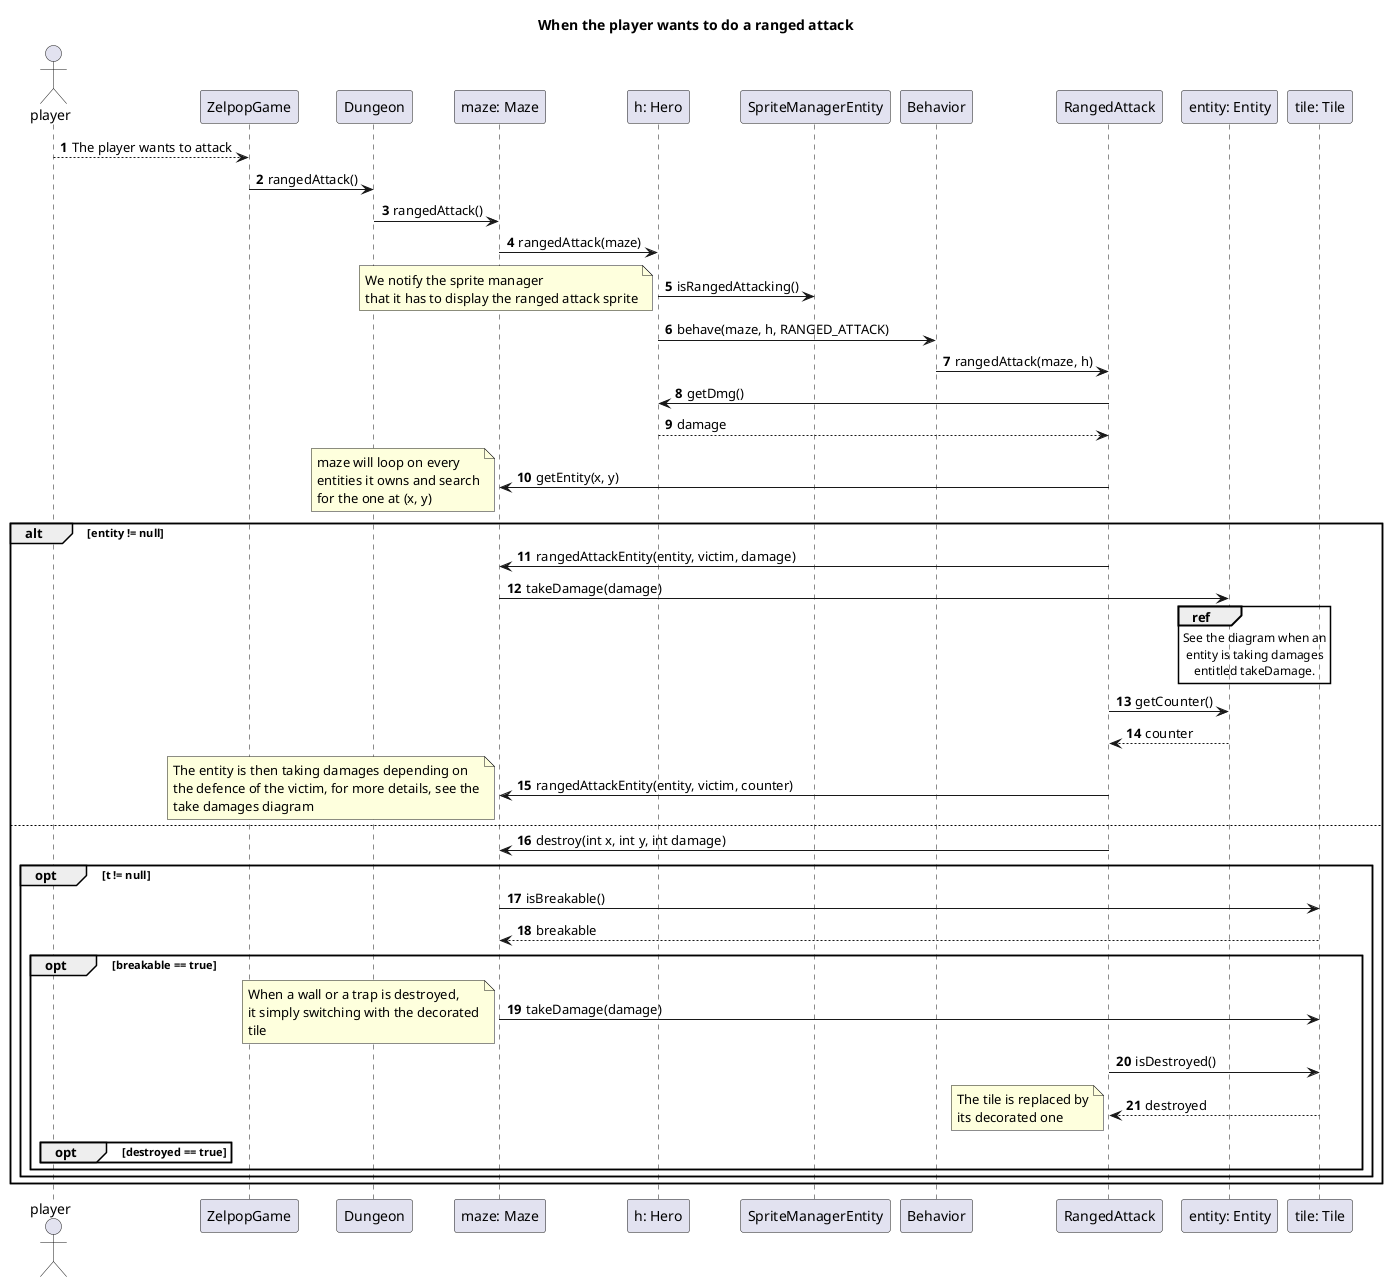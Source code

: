 @startuml

title When the player wants to do a ranged attack
autonumber

actor player

participant ZelpopGame as z
participant Dungeon as d
participant "maze: Maze" as m
participant "h: Hero" as h
participant "SpriteManagerEntity" as sme
participant Behavior as b
participant RangedAttack as as
participant "entity: Entity" as e
participant "tile: Tile" as t


player --> z: The player wants to attack

z -> d: rangedAttack()

d -> m: rangedAttack()

m -> h: rangedAttack(maze)

h -> sme: isRangedAttacking()
note left
We notify the sprite manager
that it has to display the ranged attack sprite
end note

h -> b: behave(maze, h, RANGED_ATTACK)

b -> as: rangedAttack(maze, h)

as -> h: getDmg()

h --> as: damage

as -> m: getEntity(x, y)

note left
maze will loop on every
entities it owns and search
for the one at (x, y)
end note


alt entity != null

    as -> m: rangedAttackEntity(entity, victim, damage)

    m -> e: takeDamage(damage)

    ref over e
        See the diagram when an
        entity is taking damages
        entitled takeDamage.
    end ref

    as -> e: getCounter()

    e --> as: counter

    as -> m: rangedAttackEntity(entity, victim, counter)
    note left
    The entity is then taking damages depending on
    the defence of the victim, for more details, see the
    take damages diagram
    end note

else

    as -> m: destroy(int x, int y, int damage)

    opt t != null

        m -> t: isBreakable()

        t --> m: breakable

        opt breakable == true

            m -> t: takeDamage(damage)
            note left
            When a wall or a trap is destroyed,
            it simply switching with the decorated
            tile
            end note

            as -> t: isDestroyed()

            t --> as: destroyed

            opt destroyed == true

                note left
                    The tile is replaced by
                    its decorated one
                end note

            end

        end

    end
end


@enduml